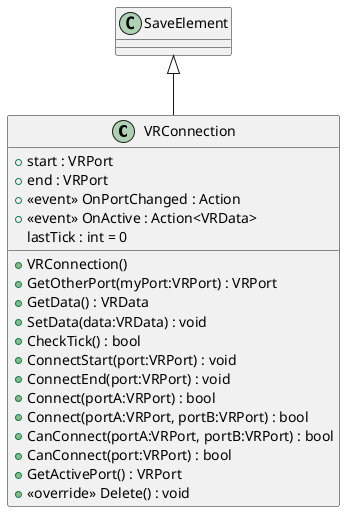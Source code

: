 @startuml
class VRConnection {
    + start : VRPort
    + end : VRPort
    +  <<event>> OnPortChanged : Action 
    +  <<event>> OnActive : Action<VRData> 
    lastTick : int = 0
    + VRConnection()
    + GetOtherPort(myPort:VRPort) : VRPort
    + GetData() : VRData
    + SetData(data:VRData) : void
    + CheckTick() : bool
    + ConnectStart(port:VRPort) : void
    + ConnectEnd(port:VRPort) : void
    + Connect(portA:VRPort) : bool
    + Connect(portA:VRPort, portB:VRPort) : bool
    + CanConnect(portA:VRPort, portB:VRPort) : bool
    + CanConnect(port:VRPort) : bool
    + GetActivePort() : VRPort
    + <<override>> Delete() : void
}
SaveElement <|-- VRConnection
@enduml
